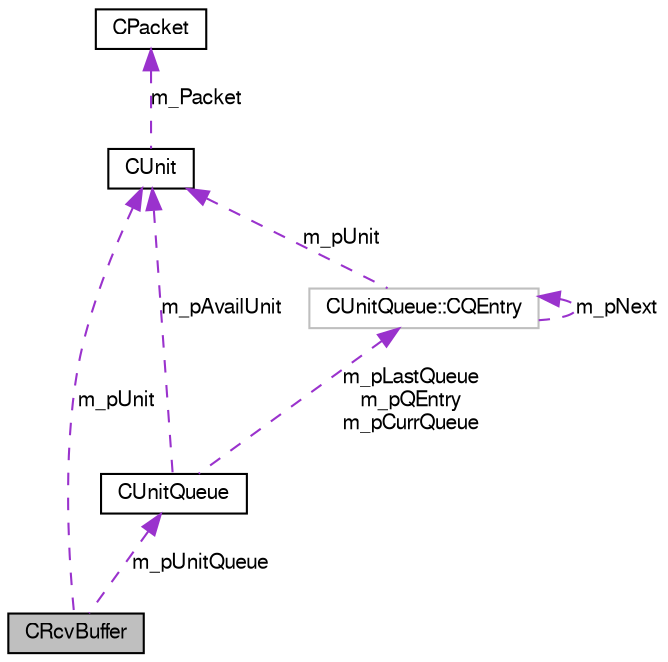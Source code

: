 digraph G
{
  bgcolor="transparent";
  edge [fontname="FreeSans",fontsize="10",labelfontname="FreeSans",labelfontsize="10"];
  node [fontname="FreeSans",fontsize="10",shape=record];
  Node1 [label="CRcvBuffer",height=0.2,width=0.4,color="black", fillcolor="grey75", style="filled" fontcolor="black"];
  Node2 -> Node1 [dir=back,color="darkorchid3",fontsize="10",style="dashed",label="m_pUnit",fontname="FreeSans"];
  Node2 [label="CUnit",height=0.2,width=0.4,color="black",URL="$structCUnit.html"];
  Node3 -> Node2 [dir=back,color="darkorchid3",fontsize="10",style="dashed",label="m_Packet",fontname="FreeSans"];
  Node3 [label="CPacket",height=0.2,width=0.4,color="black",URL="$classCPacket.html"];
  Node4 -> Node1 [dir=back,color="darkorchid3",fontsize="10",style="dashed",label="m_pUnitQueue",fontname="FreeSans"];
  Node4 [label="CUnitQueue",height=0.2,width=0.4,color="black",URL="$classCUnitQueue.html"];
  Node2 -> Node4 [dir=back,color="darkorchid3",fontsize="10",style="dashed",label="m_pAvailUnit",fontname="FreeSans"];
  Node5 -> Node4 [dir=back,color="darkorchid3",fontsize="10",style="dashed",label="m_pLastQueue\nm_pQEntry\nm_pCurrQueue",fontname="FreeSans"];
  Node5 [label="CUnitQueue::CQEntry",height=0.2,width=0.4,color="grey75"];
  Node2 -> Node5 [dir=back,color="darkorchid3",fontsize="10",style="dashed",label="m_pUnit",fontname="FreeSans"];
  Node5 -> Node5 [dir=back,color="darkorchid3",fontsize="10",style="dashed",label="m_pNext",fontname="FreeSans"];
}
